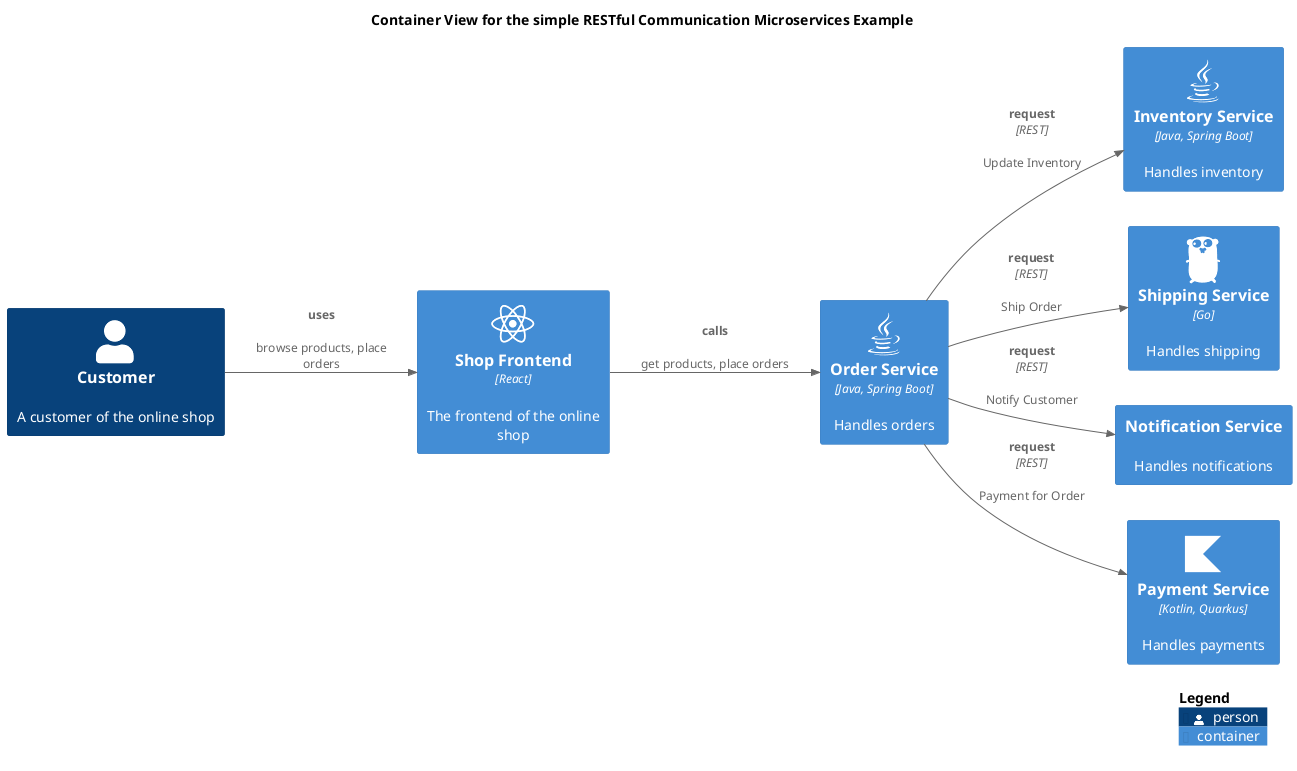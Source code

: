 @startuml simple-restful-container-view
!include <C4/C4_Container.puml>
!include <awslib14/AWSCommon>
!include <awslib14/AWSC4Integration>
!include <azure/AzureCommon>
!include <azure/AzureC4Integration>
!include <tupadr3/common>
!include <tupadr3/font-awesome-5/java>
!include <tupadr3/font-awesome-5/react>
!include <tupadr3/devicons2/go>
!include <tupadr3/devicons2/kotlin>


LAYOUT_LEFT_RIGHT()




title Container View for the simple RESTful Communication Microservices Example
Container(softwareDevelopment_architecture_example_microservices_inventoryService, "Inventory Service", $descr="Handles inventory", $techn="Java, Spring Boot", $sprite="java")
Container(softwareDevelopment_architecture_example_microservices_shopFrontend, "Shop Frontend", $descr="The frontend of the online shop", $techn="React", $sprite="react")
Container(softwareDevelopment_architecture_example_microservices_shippingService, "Shipping Service", $descr="Handles shipping", $techn="Go", $sprite="go")
Container(softwareDevelopment_architecture_example_microservices_orderService, "Order Service", $descr="Handles orders", $techn="Java, Spring Boot", $sprite="java")
Container(softwareDevelopment_architecture_example_microservices_notificationService, "Notification Service", $descr="Handles notifications")
Container(softwareDevelopment_architecture_example_microservices_paymentService, "Payment Service", $descr="Handles payments", $techn="Kotlin, Quarkus", $sprite="kotlin")
Person(softwareDevelopment_architecture_example_microservices_customer, "Customer", $descr="A customer of the online shop")
Rel(softwareDevelopment_architecture_example_microservices_shopFrontend, softwareDevelopment_architecture_example_microservices_orderService, "calls", $descr="get products, place orders")
Rel(softwareDevelopment_architecture_example_microservices_orderService, softwareDevelopment_architecture_example_microservices_shippingService, "request", $descr="Ship Order", $techn="REST")
Rel(softwareDevelopment_architecture_example_microservices_orderService, softwareDevelopment_architecture_example_microservices_notificationService, "request", $descr="Notify Customer", $techn="REST")
Rel(softwareDevelopment_architecture_example_microservices_customer, softwareDevelopment_architecture_example_microservices_shopFrontend, "uses", $descr="browse products, place orders")
Rel(softwareDevelopment_architecture_example_microservices_orderService, softwareDevelopment_architecture_example_microservices_inventoryService, "request", $descr="Update Inventory", $techn="REST")
Rel(softwareDevelopment_architecture_example_microservices_orderService, softwareDevelopment_architecture_example_microservices_paymentService, "request", $descr="Payment for Order", $techn="REST")
SHOW_LEGEND()
@enduml

